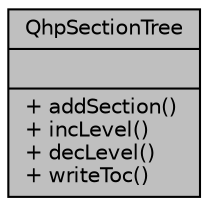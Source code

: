 digraph "QhpSectionTree"
{
 // LATEX_PDF_SIZE
  edge [fontname="Helvetica",fontsize="10",labelfontname="Helvetica",labelfontsize="10"];
  node [fontname="Helvetica",fontsize="10",shape=record];
  Node1 [label="{QhpSectionTree\n||+ addSection()\l+ incLevel()\l+ decLevel()\l+ writeToc()\l}",height=0.2,width=0.4,color="black", fillcolor="grey75", style="filled", fontcolor="black",tooltip=" "];
}
